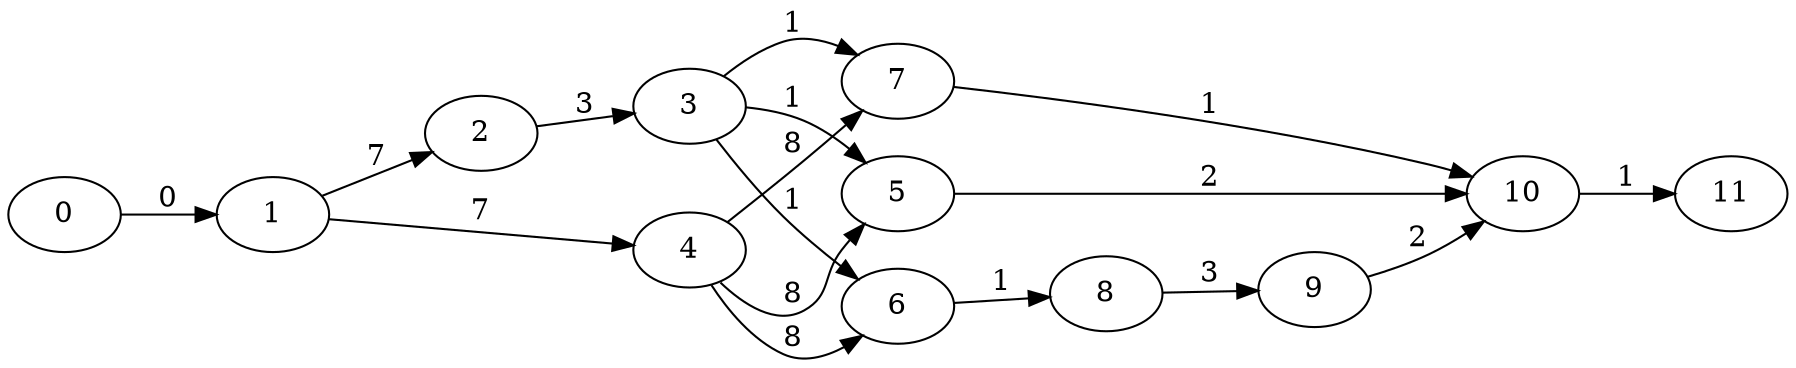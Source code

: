 digraph { rankdir=LR
    "1" -> "2" [label="7" ]
    "1" -> "4" [label="7" ]
    "2" -> "3" [label="3" ]
    "3" -> "5" [label="1" ]
    "3" -> "6" [label="1" ]
    "3" -> "7" [label="1" ]
    "4" -> "5" [label="8" ]
    "4" -> "6" [label="8" ]
    "4" -> "7" [label="8" ]
    "5" -> "10" [label="2" ]
    "6" -> "8" [label="1" ]
    "7" -> "10" [label="1" ]
    "8" -> "9" [label="3" ]
    "9" -> "10" [label="2" ]
    "10" -> "11" [label="1" ]
    "0" -> "1" [label="0" ]
}
